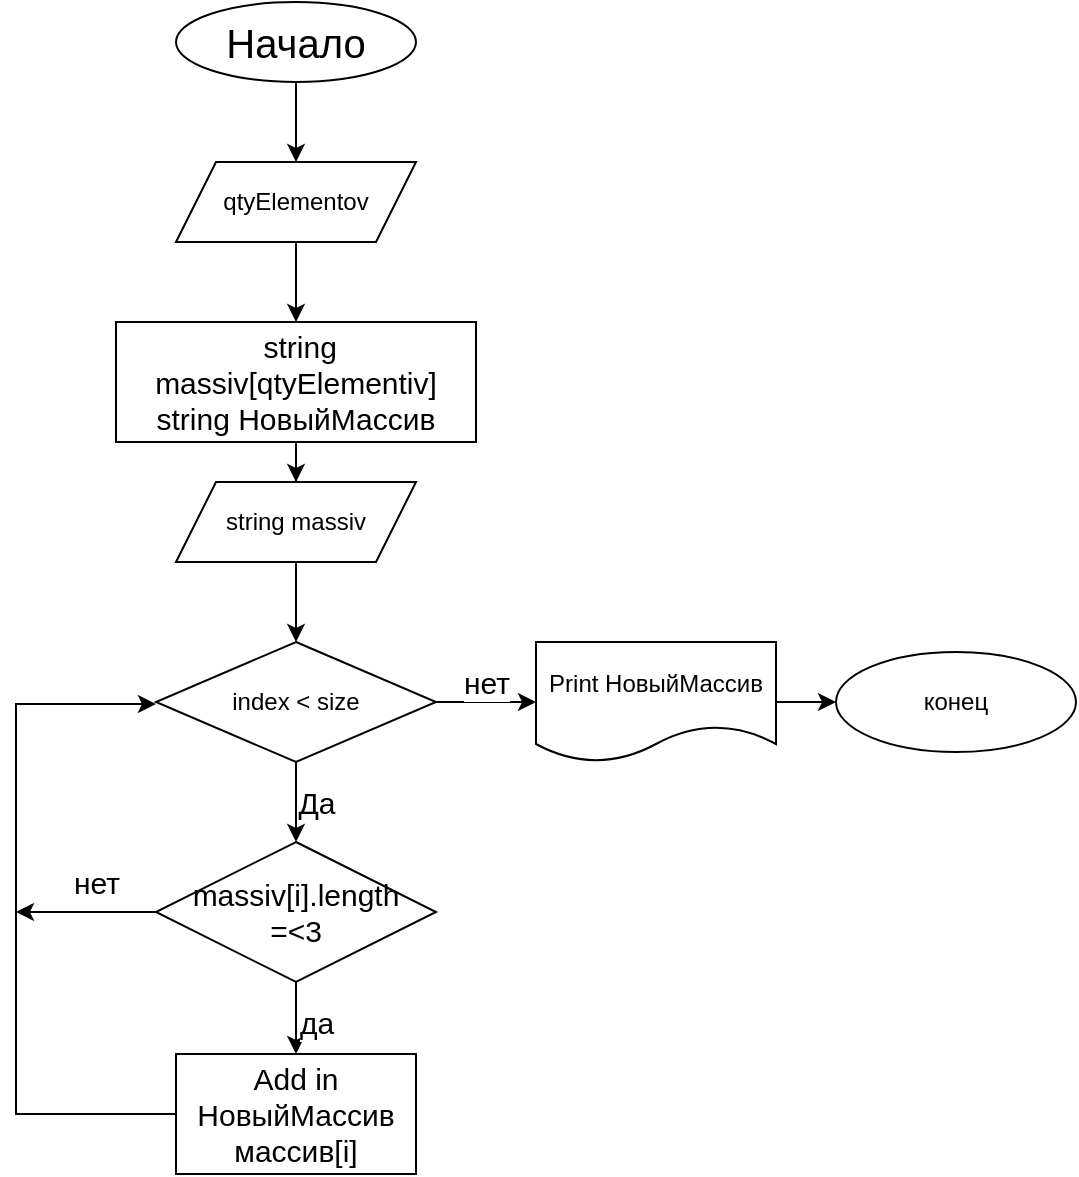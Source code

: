 <mxfile version="20.0.3" type="device"><diagram id="MwaSKFEZRUlS3un3S1uE" name="Page-1"><mxGraphModel dx="1695" dy="515" grid="1" gridSize="10" guides="1" tooltips="1" connect="1" arrows="1" fold="1" page="1" pageScale="1" pageWidth="827" pageHeight="1169" math="0" shadow="0"><root><mxCell id="0"/><mxCell id="1" parent="0"/><mxCell id="fdCN3uy0NqL_VkBRszxw-1" value="&lt;font style=&quot;font-size: 20px;&quot;&gt;Начало&lt;/font&gt;" style="ellipse;whiteSpace=wrap;html=1;" vertex="1" parent="1"><mxGeometry x="-480" width="120" height="40" as="geometry"/></mxCell><mxCell id="fdCN3uy0NqL_VkBRszxw-28" value="" style="edgeStyle=orthogonalEdgeStyle;rounded=0;orthogonalLoop=1;jettySize=auto;html=1;fontSize=15;" edge="1" parent="1" source="fdCN3uy0NqL_VkBRszxw-2" target="fdCN3uy0NqL_VkBRszxw-27"><mxGeometry relative="1" as="geometry"/></mxCell><mxCell id="fdCN3uy0NqL_VkBRszxw-2" value="qtyElementov" style="shape=parallelogram;perimeter=parallelogramPerimeter;whiteSpace=wrap;html=1;fixedSize=1;" vertex="1" parent="1"><mxGeometry x="-480" y="80" width="120" height="40" as="geometry"/></mxCell><mxCell id="fdCN3uy0NqL_VkBRszxw-9" value="Да" style="edgeStyle=orthogonalEdgeStyle;rounded=0;orthogonalLoop=1;jettySize=auto;html=1;fontSize=15;" edge="1" parent="1" source="fdCN3uy0NqL_VkBRszxw-6" target="fdCN3uy0NqL_VkBRszxw-8"><mxGeometry y="10" relative="1" as="geometry"><mxPoint as="offset"/></mxGeometry></mxCell><mxCell id="fdCN3uy0NqL_VkBRszxw-15" value="нет" style="edgeStyle=orthogonalEdgeStyle;rounded=0;orthogonalLoop=1;jettySize=auto;html=1;fontSize=15;" edge="1" parent="1" source="fdCN3uy0NqL_VkBRszxw-6" target="fdCN3uy0NqL_VkBRszxw-14"><mxGeometry y="10" relative="1" as="geometry"><mxPoint as="offset"/></mxGeometry></mxCell><mxCell id="fdCN3uy0NqL_VkBRszxw-6" value="index &amp;lt; size" style="rhombus;whiteSpace=wrap;html=1;" vertex="1" parent="1"><mxGeometry x="-490" y="320" width="140" height="60" as="geometry"/></mxCell><mxCell id="fdCN3uy0NqL_VkBRszxw-11" value="да" style="edgeStyle=orthogonalEdgeStyle;rounded=0;orthogonalLoop=1;jettySize=auto;html=1;fontSize=15;" edge="1" parent="1" source="fdCN3uy0NqL_VkBRszxw-8" target="fdCN3uy0NqL_VkBRszxw-10"><mxGeometry x="0.273" y="10" relative="1" as="geometry"><mxPoint as="offset"/></mxGeometry></mxCell><mxCell id="fdCN3uy0NqL_VkBRszxw-13" value="нет" style="edgeStyle=orthogonalEdgeStyle;rounded=0;orthogonalLoop=1;jettySize=auto;html=1;exitX=0;exitY=0.5;exitDx=0;exitDy=0;fontSize=15;" edge="1" parent="1" source="fdCN3uy0NqL_VkBRszxw-8"><mxGeometry x="-0.143" y="-15" relative="1" as="geometry"><mxPoint x="-560" y="455" as="targetPoint"/><Array as="points"><mxPoint x="-530" y="455"/><mxPoint x="-530" y="455"/></Array><mxPoint as="offset"/></mxGeometry></mxCell><mxCell id="fdCN3uy0NqL_VkBRszxw-8" value="massiv[i].length &lt;br&gt;=&amp;lt;3" style="rhombus;whiteSpace=wrap;html=1;fontSize=15;" vertex="1" parent="1"><mxGeometry x="-490" y="420" width="140" height="70" as="geometry"/></mxCell><mxCell id="fdCN3uy0NqL_VkBRszxw-31" style="edgeStyle=orthogonalEdgeStyle;rounded=0;orthogonalLoop=1;jettySize=auto;html=1;exitX=0;exitY=0.5;exitDx=0;exitDy=0;entryX=0;entryY=0.5;entryDx=0;entryDy=0;fontSize=15;" edge="1" parent="1"><mxGeometry relative="1" as="geometry"><mxPoint x="-480" y="556" as="sourcePoint"/><mxPoint x="-490" y="351" as="targetPoint"/><Array as="points"><mxPoint x="-560" y="556"/><mxPoint x="-560" y="351"/></Array></mxGeometry></mxCell><mxCell id="fdCN3uy0NqL_VkBRszxw-10" value="Add in НовыйМассив массив[i]" style="whiteSpace=wrap;html=1;fontSize=15;" vertex="1" parent="1"><mxGeometry x="-480" y="526" width="120" height="60" as="geometry"/></mxCell><mxCell id="fdCN3uy0NqL_VkBRszxw-17" value="" style="edgeStyle=orthogonalEdgeStyle;rounded=0;orthogonalLoop=1;jettySize=auto;html=1;fontSize=15;" edge="1" parent="1" source="fdCN3uy0NqL_VkBRszxw-14" target="fdCN3uy0NqL_VkBRszxw-16"><mxGeometry relative="1" as="geometry"/></mxCell><mxCell id="fdCN3uy0NqL_VkBRszxw-14" value="Print НовыйМассив" style="shape=document;whiteSpace=wrap;html=1;boundedLbl=1;" vertex="1" parent="1"><mxGeometry x="-300" y="320" width="120" height="60" as="geometry"/></mxCell><mxCell id="fdCN3uy0NqL_VkBRszxw-16" value="конец" style="ellipse;whiteSpace=wrap;html=1;" vertex="1" parent="1"><mxGeometry x="-150" y="325" width="120" height="50" as="geometry"/></mxCell><mxCell id="fdCN3uy0NqL_VkBRszxw-24" value="" style="endArrow=classic;html=1;rounded=0;fontSize=15;exitX=0.5;exitY=1;exitDx=0;exitDy=0;entryX=0.5;entryY=0;entryDx=0;entryDy=0;" edge="1" parent="1" source="fdCN3uy0NqL_VkBRszxw-1" target="fdCN3uy0NqL_VkBRszxw-2"><mxGeometry width="50" height="50" relative="1" as="geometry"><mxPoint x="-420" y="110" as="sourcePoint"/><mxPoint x="-400" y="210" as="targetPoint"/></mxGeometry></mxCell><mxCell id="fdCN3uy0NqL_VkBRszxw-26" value="string massiv" style="shape=parallelogram;perimeter=parallelogramPerimeter;whiteSpace=wrap;html=1;fixedSize=1;" vertex="1" parent="1"><mxGeometry x="-480" y="240" width="120" height="40" as="geometry"/></mxCell><mxCell id="fdCN3uy0NqL_VkBRszxw-29" value="" style="edgeStyle=orthogonalEdgeStyle;rounded=0;orthogonalLoop=1;jettySize=auto;html=1;fontSize=15;" edge="1" parent="1" source="fdCN3uy0NqL_VkBRszxw-27" target="fdCN3uy0NqL_VkBRszxw-26"><mxGeometry relative="1" as="geometry"/></mxCell><mxCell id="fdCN3uy0NqL_VkBRszxw-27" value="&amp;nbsp;string massiv[qtyElementiv]&lt;br&gt;string НовыйМассив" style="rounded=0;whiteSpace=wrap;html=1;fontSize=15;" vertex="1" parent="1"><mxGeometry x="-510" y="160" width="180" height="60" as="geometry"/></mxCell><mxCell id="fdCN3uy0NqL_VkBRszxw-30" value="" style="endArrow=classic;html=1;rounded=0;fontSize=15;entryX=0.5;entryY=0;entryDx=0;entryDy=0;exitX=0.5;exitY=1;exitDx=0;exitDy=0;" edge="1" parent="1" source="fdCN3uy0NqL_VkBRszxw-26" target="fdCN3uy0NqL_VkBRszxw-6"><mxGeometry width="50" height="50" relative="1" as="geometry"><mxPoint x="-450" y="290" as="sourcePoint"/><mxPoint x="-400" y="240" as="targetPoint"/></mxGeometry></mxCell></root></mxGraphModel></diagram></mxfile>